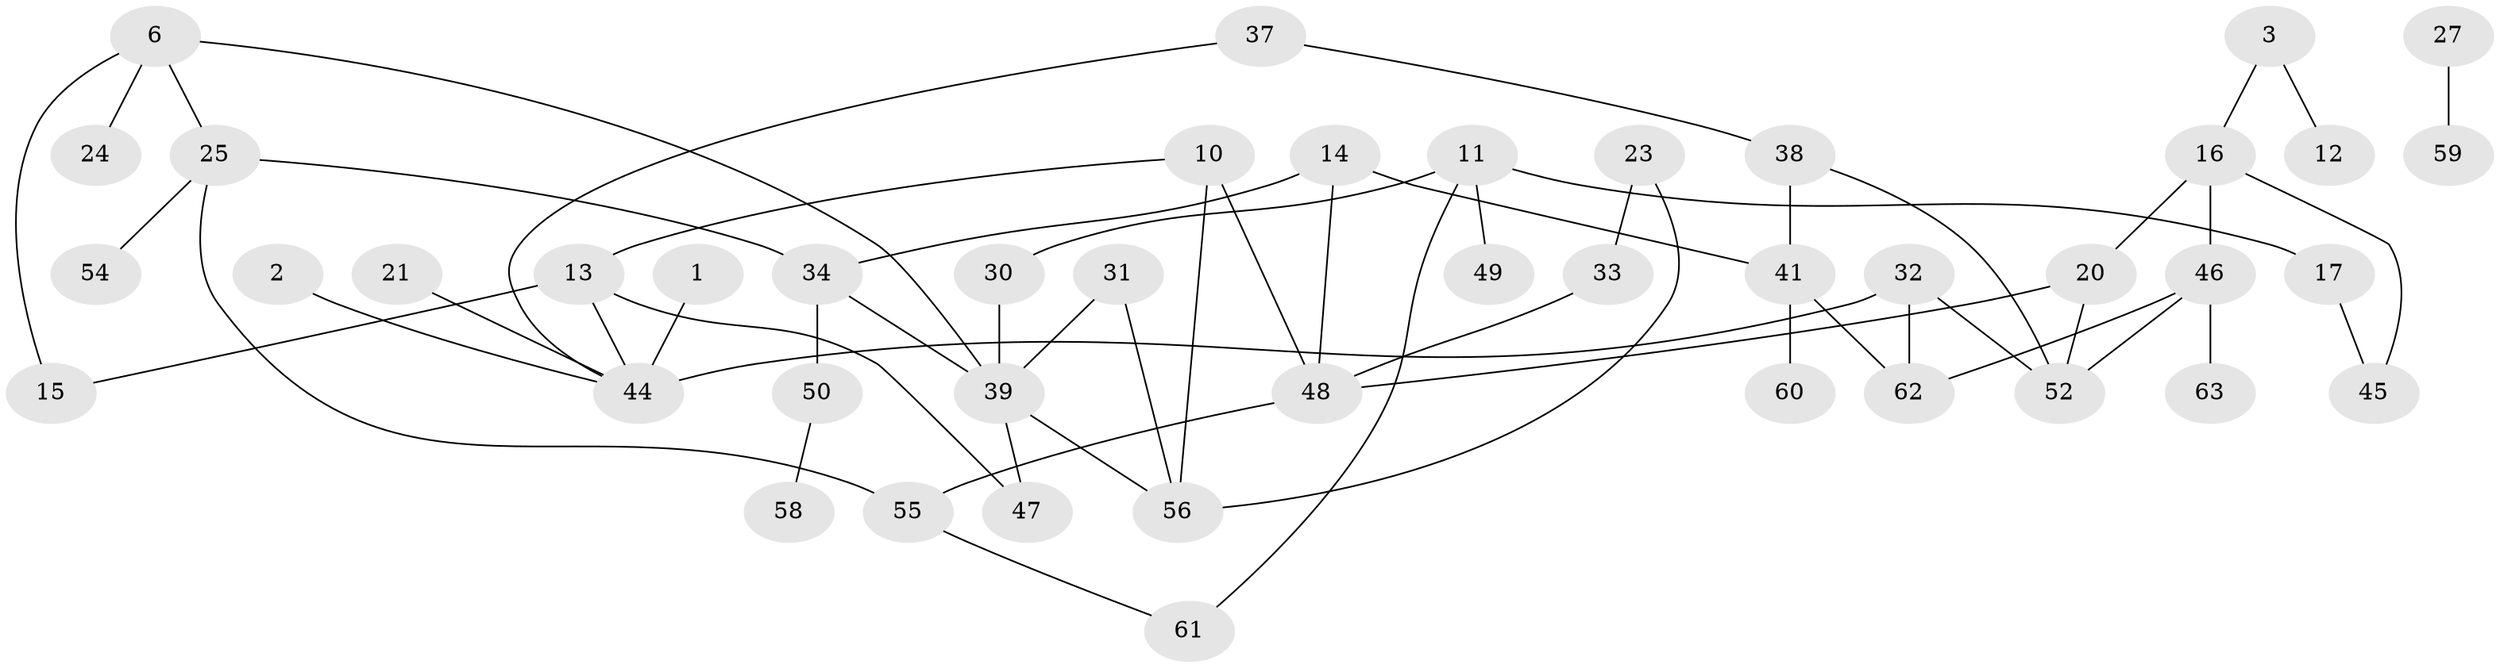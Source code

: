 // original degree distribution, {1: 0.23809523809523808, 3: 0.15873015873015872, 2: 0.29365079365079366, 4: 0.12698412698412698, 0: 0.15079365079365079, 5: 0.031746031746031744}
// Generated by graph-tools (version 1.1) at 2025/00/03/09/25 03:00:55]
// undirected, 44 vertices, 57 edges
graph export_dot {
graph [start="1"]
  node [color=gray90,style=filled];
  1;
  2;
  3;
  6;
  10;
  11;
  12;
  13;
  14;
  15;
  16;
  17;
  20;
  21;
  23;
  24;
  25;
  27;
  30;
  31;
  32;
  33;
  34;
  37;
  38;
  39;
  41;
  44;
  45;
  46;
  47;
  48;
  49;
  50;
  52;
  54;
  55;
  56;
  58;
  59;
  60;
  61;
  62;
  63;
  1 -- 44 [weight=2.0];
  2 -- 44 [weight=1.0];
  3 -- 12 [weight=1.0];
  3 -- 16 [weight=1.0];
  6 -- 15 [weight=1.0];
  6 -- 24 [weight=1.0];
  6 -- 25 [weight=1.0];
  6 -- 39 [weight=1.0];
  10 -- 13 [weight=1.0];
  10 -- 48 [weight=1.0];
  10 -- 56 [weight=1.0];
  11 -- 17 [weight=1.0];
  11 -- 30 [weight=1.0];
  11 -- 49 [weight=1.0];
  11 -- 61 [weight=1.0];
  13 -- 15 [weight=1.0];
  13 -- 44 [weight=1.0];
  13 -- 47 [weight=1.0];
  14 -- 34 [weight=1.0];
  14 -- 41 [weight=1.0];
  14 -- 48 [weight=1.0];
  16 -- 20 [weight=1.0];
  16 -- 45 [weight=1.0];
  16 -- 46 [weight=1.0];
  17 -- 45 [weight=1.0];
  20 -- 48 [weight=2.0];
  20 -- 52 [weight=1.0];
  21 -- 44 [weight=1.0];
  23 -- 33 [weight=1.0];
  23 -- 56 [weight=1.0];
  25 -- 34 [weight=1.0];
  25 -- 54 [weight=1.0];
  25 -- 55 [weight=1.0];
  27 -- 59 [weight=1.0];
  30 -- 39 [weight=1.0];
  31 -- 39 [weight=1.0];
  31 -- 56 [weight=1.0];
  32 -- 44 [weight=2.0];
  32 -- 52 [weight=1.0];
  32 -- 62 [weight=1.0];
  33 -- 48 [weight=1.0];
  34 -- 39 [weight=1.0];
  34 -- 50 [weight=1.0];
  37 -- 38 [weight=1.0];
  37 -- 44 [weight=1.0];
  38 -- 41 [weight=1.0];
  38 -- 52 [weight=1.0];
  39 -- 47 [weight=1.0];
  39 -- 56 [weight=1.0];
  41 -- 60 [weight=1.0];
  41 -- 62 [weight=1.0];
  46 -- 52 [weight=1.0];
  46 -- 62 [weight=1.0];
  46 -- 63 [weight=1.0];
  48 -- 55 [weight=1.0];
  50 -- 58 [weight=1.0];
  55 -- 61 [weight=1.0];
}
